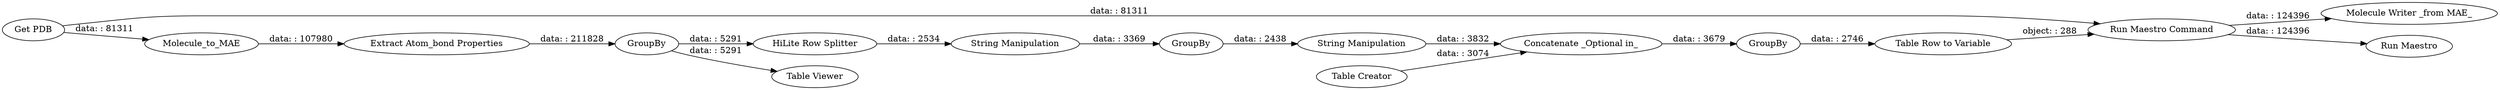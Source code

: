 digraph {
	"9008791241513895782_15211" [label="Extract Atom_bond Properties"]
	"9008791241513895782_15198" [label="Run Maestro Command"]
	"9008791241513895782_15202" [label="HiLite Row Splitter"]
	"9008791241513895782_15205" [label="Concatenate _Optional in_"]
	"9008791241513895782_15204" [label="Table Creator"]
	"9008791241513895782_15210" [label="Molecule Writer _from MAE_"]
	"9008791241513895782_15213" [label=GroupBy]
	"9008791241513895782_15197" [label="Get PDB"]
	"9008791241513895782_15208" [label="Run Maestro"]
	"9008791241513895782_15206" [label=GroupBy]
	"9008791241513895782_15214" [label="Table Viewer"]
	"9008791241513895782_15200" [label=GroupBy]
	"9008791241513895782_15207" [label="Table Row to Variable"]
	"9008791241513895782_15212" [label=Molecule_to_MAE]
	"9008791241513895782_15203" [label="String Manipulation"]
	"9008791241513895782_15201" [label="String Manipulation"]
	"9008791241513895782_15205" -> "9008791241513895782_15206" [label="data: : 3679"]
	"9008791241513895782_15200" -> "9008791241513895782_15203" [label="data: : 2438"]
	"9008791241513895782_15201" -> "9008791241513895782_15200" [label="data: : 3369"]
	"9008791241513895782_15198" -> "9008791241513895782_15208" [label="data: : 124396"]
	"9008791241513895782_15198" -> "9008791241513895782_15210" [label="data: : 124396"]
	"9008791241513895782_15204" -> "9008791241513895782_15205" [label="data: : 3074"]
	"9008791241513895782_15202" -> "9008791241513895782_15201" [label="data: : 2534"]
	"9008791241513895782_15206" -> "9008791241513895782_15207" [label="data: : 2746"]
	"9008791241513895782_15197" -> "9008791241513895782_15212" [label="data: : 81311"]
	"9008791241513895782_15207" -> "9008791241513895782_15198" [label="object: : 288"]
	"9008791241513895782_15211" -> "9008791241513895782_15213" [label="data: : 211828"]
	"9008791241513895782_15212" -> "9008791241513895782_15211" [label="data: : 107980"]
	"9008791241513895782_15213" -> "9008791241513895782_15214" [label="data: : 5291"]
	"9008791241513895782_15213" -> "9008791241513895782_15202" [label="data: : 5291"]
	"9008791241513895782_15197" -> "9008791241513895782_15198" [label="data: : 81311"]
	"9008791241513895782_15203" -> "9008791241513895782_15205" [label="data: : 3832"]
	rankdir=LR
}

